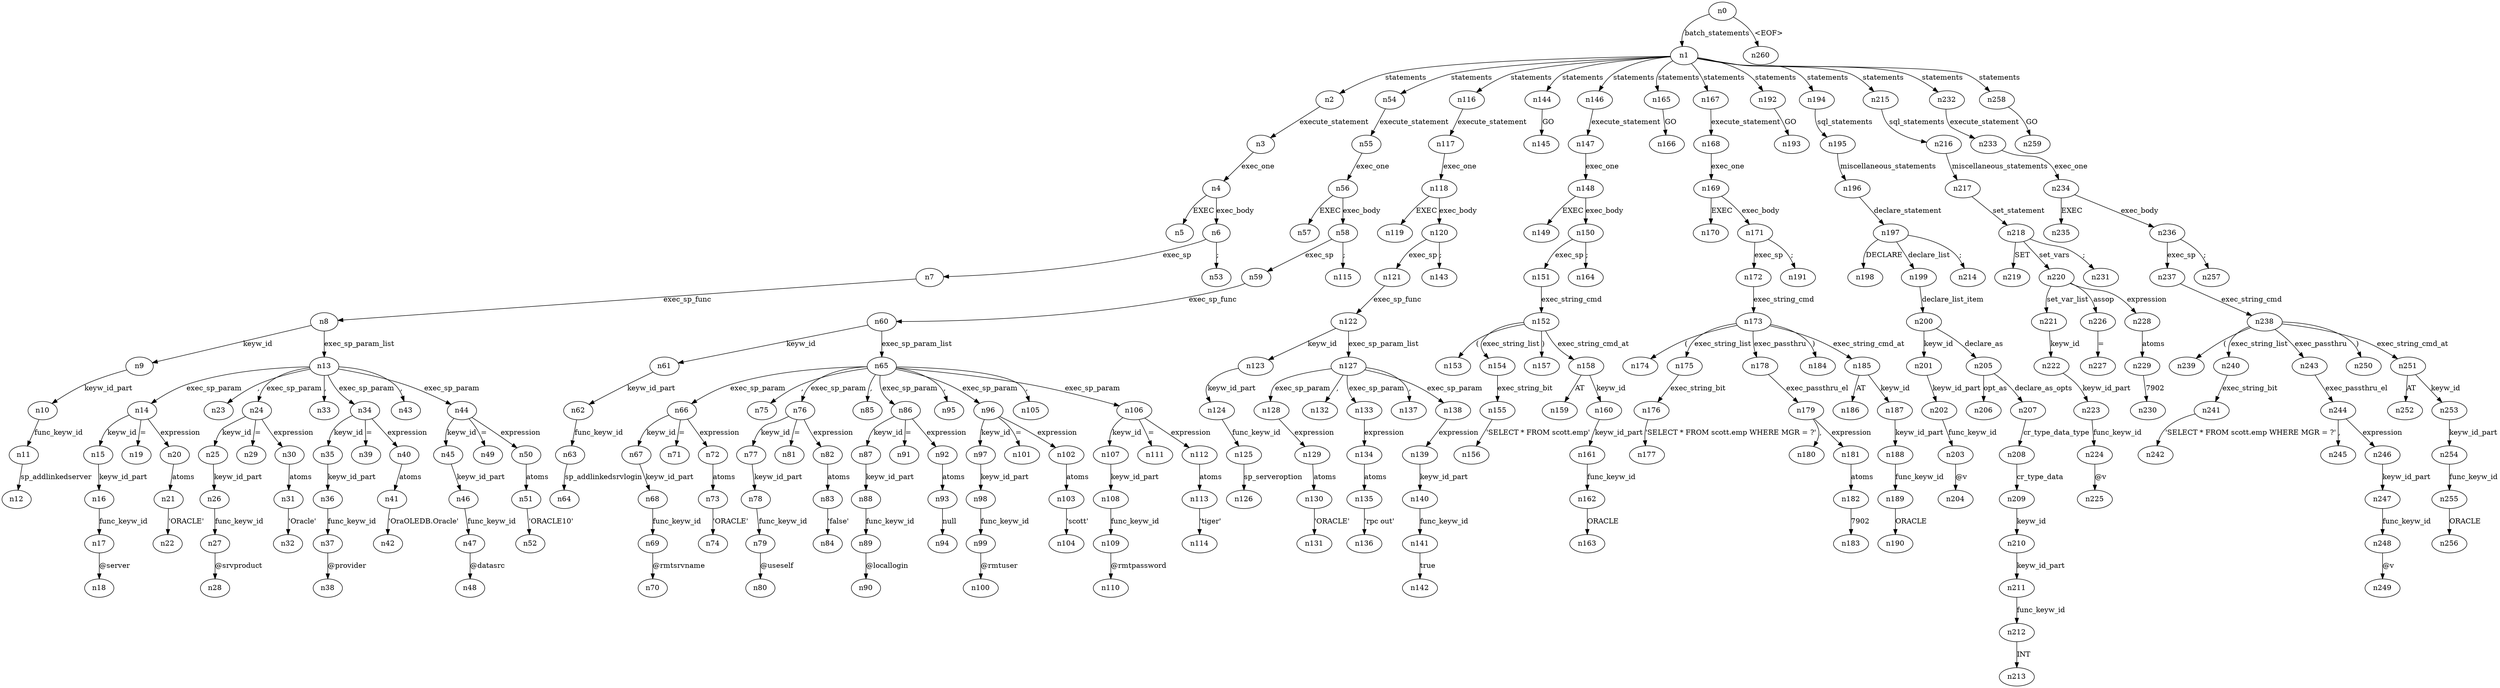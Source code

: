 digraph ParseTree {
  n0 -> n1 [label="batch_statements"];
  n1 -> n2 [label="statements"];
  n2 -> n3 [label="execute_statement"];
  n3 -> n4 [label="exec_one"];
  n4 -> n5 [label="EXEC"];
  n4 -> n6 [label="exec_body"];
  n6 -> n7 [label="exec_sp"];
  n7 -> n8 [label="exec_sp_func"];
  n8 -> n9 [label="keyw_id"];
  n9 -> n10 [label="keyw_id_part"];
  n10 -> n11 [label="func_keyw_id"];
  n11 -> n12 [label="sp_addlinkedserver"];
  n8 -> n13 [label="exec_sp_param_list"];
  n13 -> n14 [label="exec_sp_param"];
  n14 -> n15 [label="keyw_id"];
  n15 -> n16 [label="keyw_id_part"];
  n16 -> n17 [label="func_keyw_id"];
  n17 -> n18 [label="@server"];
  n14 -> n19 [label="="];
  n14 -> n20 [label="expression"];
  n20 -> n21 [label="atoms"];
  n21 -> n22 [label="'ORACLE'"];
  n13 -> n23 [label=","];
  n13 -> n24 [label="exec_sp_param"];
  n24 -> n25 [label="keyw_id"];
  n25 -> n26 [label="keyw_id_part"];
  n26 -> n27 [label="func_keyw_id"];
  n27 -> n28 [label="@srvproduct"];
  n24 -> n29 [label="="];
  n24 -> n30 [label="expression"];
  n30 -> n31 [label="atoms"];
  n31 -> n32 [label="'Oracle'"];
  n13 -> n33 [label=","];
  n13 -> n34 [label="exec_sp_param"];
  n34 -> n35 [label="keyw_id"];
  n35 -> n36 [label="keyw_id_part"];
  n36 -> n37 [label="func_keyw_id"];
  n37 -> n38 [label="@provider"];
  n34 -> n39 [label="="];
  n34 -> n40 [label="expression"];
  n40 -> n41 [label="atoms"];
  n41 -> n42 [label="'OraOLEDB.Oracle'"];
  n13 -> n43 [label=","];
  n13 -> n44 [label="exec_sp_param"];
  n44 -> n45 [label="keyw_id"];
  n45 -> n46 [label="keyw_id_part"];
  n46 -> n47 [label="func_keyw_id"];
  n47 -> n48 [label="@datasrc"];
  n44 -> n49 [label="="];
  n44 -> n50 [label="expression"];
  n50 -> n51 [label="atoms"];
  n51 -> n52 [label="'ORACLE10'"];
  n6 -> n53 [label=";"];
  n1 -> n54 [label="statements"];
  n54 -> n55 [label="execute_statement"];
  n55 -> n56 [label="exec_one"];
  n56 -> n57 [label="EXEC"];
  n56 -> n58 [label="exec_body"];
  n58 -> n59 [label="exec_sp"];
  n59 -> n60 [label="exec_sp_func"];
  n60 -> n61 [label="keyw_id"];
  n61 -> n62 [label="keyw_id_part"];
  n62 -> n63 [label="func_keyw_id"];
  n63 -> n64 [label="sp_addlinkedsrvlogin"];
  n60 -> n65 [label="exec_sp_param_list"];
  n65 -> n66 [label="exec_sp_param"];
  n66 -> n67 [label="keyw_id"];
  n67 -> n68 [label="keyw_id_part"];
  n68 -> n69 [label="func_keyw_id"];
  n69 -> n70 [label="@rmtsrvname"];
  n66 -> n71 [label="="];
  n66 -> n72 [label="expression"];
  n72 -> n73 [label="atoms"];
  n73 -> n74 [label="'ORACLE'"];
  n65 -> n75 [label=","];
  n65 -> n76 [label="exec_sp_param"];
  n76 -> n77 [label="keyw_id"];
  n77 -> n78 [label="keyw_id_part"];
  n78 -> n79 [label="func_keyw_id"];
  n79 -> n80 [label="@useself"];
  n76 -> n81 [label="="];
  n76 -> n82 [label="expression"];
  n82 -> n83 [label="atoms"];
  n83 -> n84 [label="'false'"];
  n65 -> n85 [label=","];
  n65 -> n86 [label="exec_sp_param"];
  n86 -> n87 [label="keyw_id"];
  n87 -> n88 [label="keyw_id_part"];
  n88 -> n89 [label="func_keyw_id"];
  n89 -> n90 [label="@locallogin"];
  n86 -> n91 [label="="];
  n86 -> n92 [label="expression"];
  n92 -> n93 [label="atoms"];
  n93 -> n94 [label="null"];
  n65 -> n95 [label=","];
  n65 -> n96 [label="exec_sp_param"];
  n96 -> n97 [label="keyw_id"];
  n97 -> n98 [label="keyw_id_part"];
  n98 -> n99 [label="func_keyw_id"];
  n99 -> n100 [label="@rmtuser"];
  n96 -> n101 [label="="];
  n96 -> n102 [label="expression"];
  n102 -> n103 [label="atoms"];
  n103 -> n104 [label="'scott'"];
  n65 -> n105 [label=","];
  n65 -> n106 [label="exec_sp_param"];
  n106 -> n107 [label="keyw_id"];
  n107 -> n108 [label="keyw_id_part"];
  n108 -> n109 [label="func_keyw_id"];
  n109 -> n110 [label="@rmtpassword"];
  n106 -> n111 [label="="];
  n106 -> n112 [label="expression"];
  n112 -> n113 [label="atoms"];
  n113 -> n114 [label="'tiger'"];
  n58 -> n115 [label=";"];
  n1 -> n116 [label="statements"];
  n116 -> n117 [label="execute_statement"];
  n117 -> n118 [label="exec_one"];
  n118 -> n119 [label="EXEC"];
  n118 -> n120 [label="exec_body"];
  n120 -> n121 [label="exec_sp"];
  n121 -> n122 [label="exec_sp_func"];
  n122 -> n123 [label="keyw_id"];
  n123 -> n124 [label="keyw_id_part"];
  n124 -> n125 [label="func_keyw_id"];
  n125 -> n126 [label="sp_serveroption"];
  n122 -> n127 [label="exec_sp_param_list"];
  n127 -> n128 [label="exec_sp_param"];
  n128 -> n129 [label="expression"];
  n129 -> n130 [label="atoms"];
  n130 -> n131 [label="'ORACLE'"];
  n127 -> n132 [label=","];
  n127 -> n133 [label="exec_sp_param"];
  n133 -> n134 [label="expression"];
  n134 -> n135 [label="atoms"];
  n135 -> n136 [label="'rpc out'"];
  n127 -> n137 [label=","];
  n127 -> n138 [label="exec_sp_param"];
  n138 -> n139 [label="expression"];
  n139 -> n140 [label="keyw_id_part"];
  n140 -> n141 [label="func_keyw_id"];
  n141 -> n142 [label="true"];
  n120 -> n143 [label=";"];
  n1 -> n144 [label="statements"];
  n144 -> n145 [label="GO"];
  n1 -> n146 [label="statements"];
  n146 -> n147 [label="execute_statement"];
  n147 -> n148 [label="exec_one"];
  n148 -> n149 [label="EXEC"];
  n148 -> n150 [label="exec_body"];
  n150 -> n151 [label="exec_sp"];
  n151 -> n152 [label="exec_string_cmd"];
  n152 -> n153 [label="("];
  n152 -> n154 [label="exec_string_list"];
  n154 -> n155 [label="exec_string_bit"];
  n155 -> n156 [label="'SELECT * FROM scott.emp'"];
  n152 -> n157 [label=")"];
  n152 -> n158 [label="exec_string_cmd_at"];
  n158 -> n159 [label="AT"];
  n158 -> n160 [label="keyw_id"];
  n160 -> n161 [label="keyw_id_part"];
  n161 -> n162 [label="func_keyw_id"];
  n162 -> n163 [label="ORACLE"];
  n150 -> n164 [label=";"];
  n1 -> n165 [label="statements"];
  n165 -> n166 [label="GO"];
  n1 -> n167 [label="statements"];
  n167 -> n168 [label="execute_statement"];
  n168 -> n169 [label="exec_one"];
  n169 -> n170 [label="EXEC"];
  n169 -> n171 [label="exec_body"];
  n171 -> n172 [label="exec_sp"];
  n172 -> n173 [label="exec_string_cmd"];
  n173 -> n174 [label="("];
  n173 -> n175 [label="exec_string_list"];
  n175 -> n176 [label="exec_string_bit"];
  n176 -> n177 [label="'SELECT * FROM scott.emp WHERE MGR = ?'"];
  n173 -> n178 [label="exec_passthru"];
  n178 -> n179 [label="exec_passthru_el"];
  n179 -> n180 [label=","];
  n179 -> n181 [label="expression"];
  n181 -> n182 [label="atoms"];
  n182 -> n183 [label="7902"];
  n173 -> n184 [label=")"];
  n173 -> n185 [label="exec_string_cmd_at"];
  n185 -> n186 [label="AT"];
  n185 -> n187 [label="keyw_id"];
  n187 -> n188 [label="keyw_id_part"];
  n188 -> n189 [label="func_keyw_id"];
  n189 -> n190 [label="ORACLE"];
  n171 -> n191 [label=";"];
  n1 -> n192 [label="statements"];
  n192 -> n193 [label="GO"];
  n1 -> n194 [label="statements"];
  n194 -> n195 [label="sql_statements"];
  n195 -> n196 [label="miscellaneous_statements"];
  n196 -> n197 [label="declare_statement"];
  n197 -> n198 [label="DECLARE"];
  n197 -> n199 [label="declare_list"];
  n199 -> n200 [label="declare_list_item"];
  n200 -> n201 [label="keyw_id"];
  n201 -> n202 [label="keyw_id_part"];
  n202 -> n203 [label="func_keyw_id"];
  n203 -> n204 [label="@v"];
  n200 -> n205 [label="declare_as"];
  n205 -> n206 [label="opt_as"];
  n205 -> n207 [label="declare_as_opts"];
  n207 -> n208 [label="cr_type_data_type"];
  n208 -> n209 [label="cr_type_data"];
  n209 -> n210 [label="keyw_id"];
  n210 -> n211 [label="keyw_id_part"];
  n211 -> n212 [label="func_keyw_id"];
  n212 -> n213 [label="INT"];
  n197 -> n214 [label=";"];
  n1 -> n215 [label="statements"];
  n215 -> n216 [label="sql_statements"];
  n216 -> n217 [label="miscellaneous_statements"];
  n217 -> n218 [label="set_statement"];
  n218 -> n219 [label="SET"];
  n218 -> n220 [label="set_vars"];
  n220 -> n221 [label="set_var_list"];
  n221 -> n222 [label="keyw_id"];
  n222 -> n223 [label="keyw_id_part"];
  n223 -> n224 [label="func_keyw_id"];
  n224 -> n225 [label="@v"];
  n220 -> n226 [label="assop"];
  n226 -> n227 [label="="];
  n220 -> n228 [label="expression"];
  n228 -> n229 [label="atoms"];
  n229 -> n230 [label="7902"];
  n218 -> n231 [label=";"];
  n1 -> n232 [label="statements"];
  n232 -> n233 [label="execute_statement"];
  n233 -> n234 [label="exec_one"];
  n234 -> n235 [label="EXEC"];
  n234 -> n236 [label="exec_body"];
  n236 -> n237 [label="exec_sp"];
  n237 -> n238 [label="exec_string_cmd"];
  n238 -> n239 [label="("];
  n238 -> n240 [label="exec_string_list"];
  n240 -> n241 [label="exec_string_bit"];
  n241 -> n242 [label="'SELECT * FROM scott.emp WHERE MGR = ?'"];
  n238 -> n243 [label="exec_passthru"];
  n243 -> n244 [label="exec_passthru_el"];
  n244 -> n245 [label=","];
  n244 -> n246 [label="expression"];
  n246 -> n247 [label="keyw_id_part"];
  n247 -> n248 [label="func_keyw_id"];
  n248 -> n249 [label="@v"];
  n238 -> n250 [label=")"];
  n238 -> n251 [label="exec_string_cmd_at"];
  n251 -> n252 [label="AT"];
  n251 -> n253 [label="keyw_id"];
  n253 -> n254 [label="keyw_id_part"];
  n254 -> n255 [label="func_keyw_id"];
  n255 -> n256 [label="ORACLE"];
  n236 -> n257 [label=";"];
  n1 -> n258 [label="statements"];
  n258 -> n259 [label="GO"];
  n0 -> n260 [label="<EOF>"];
}